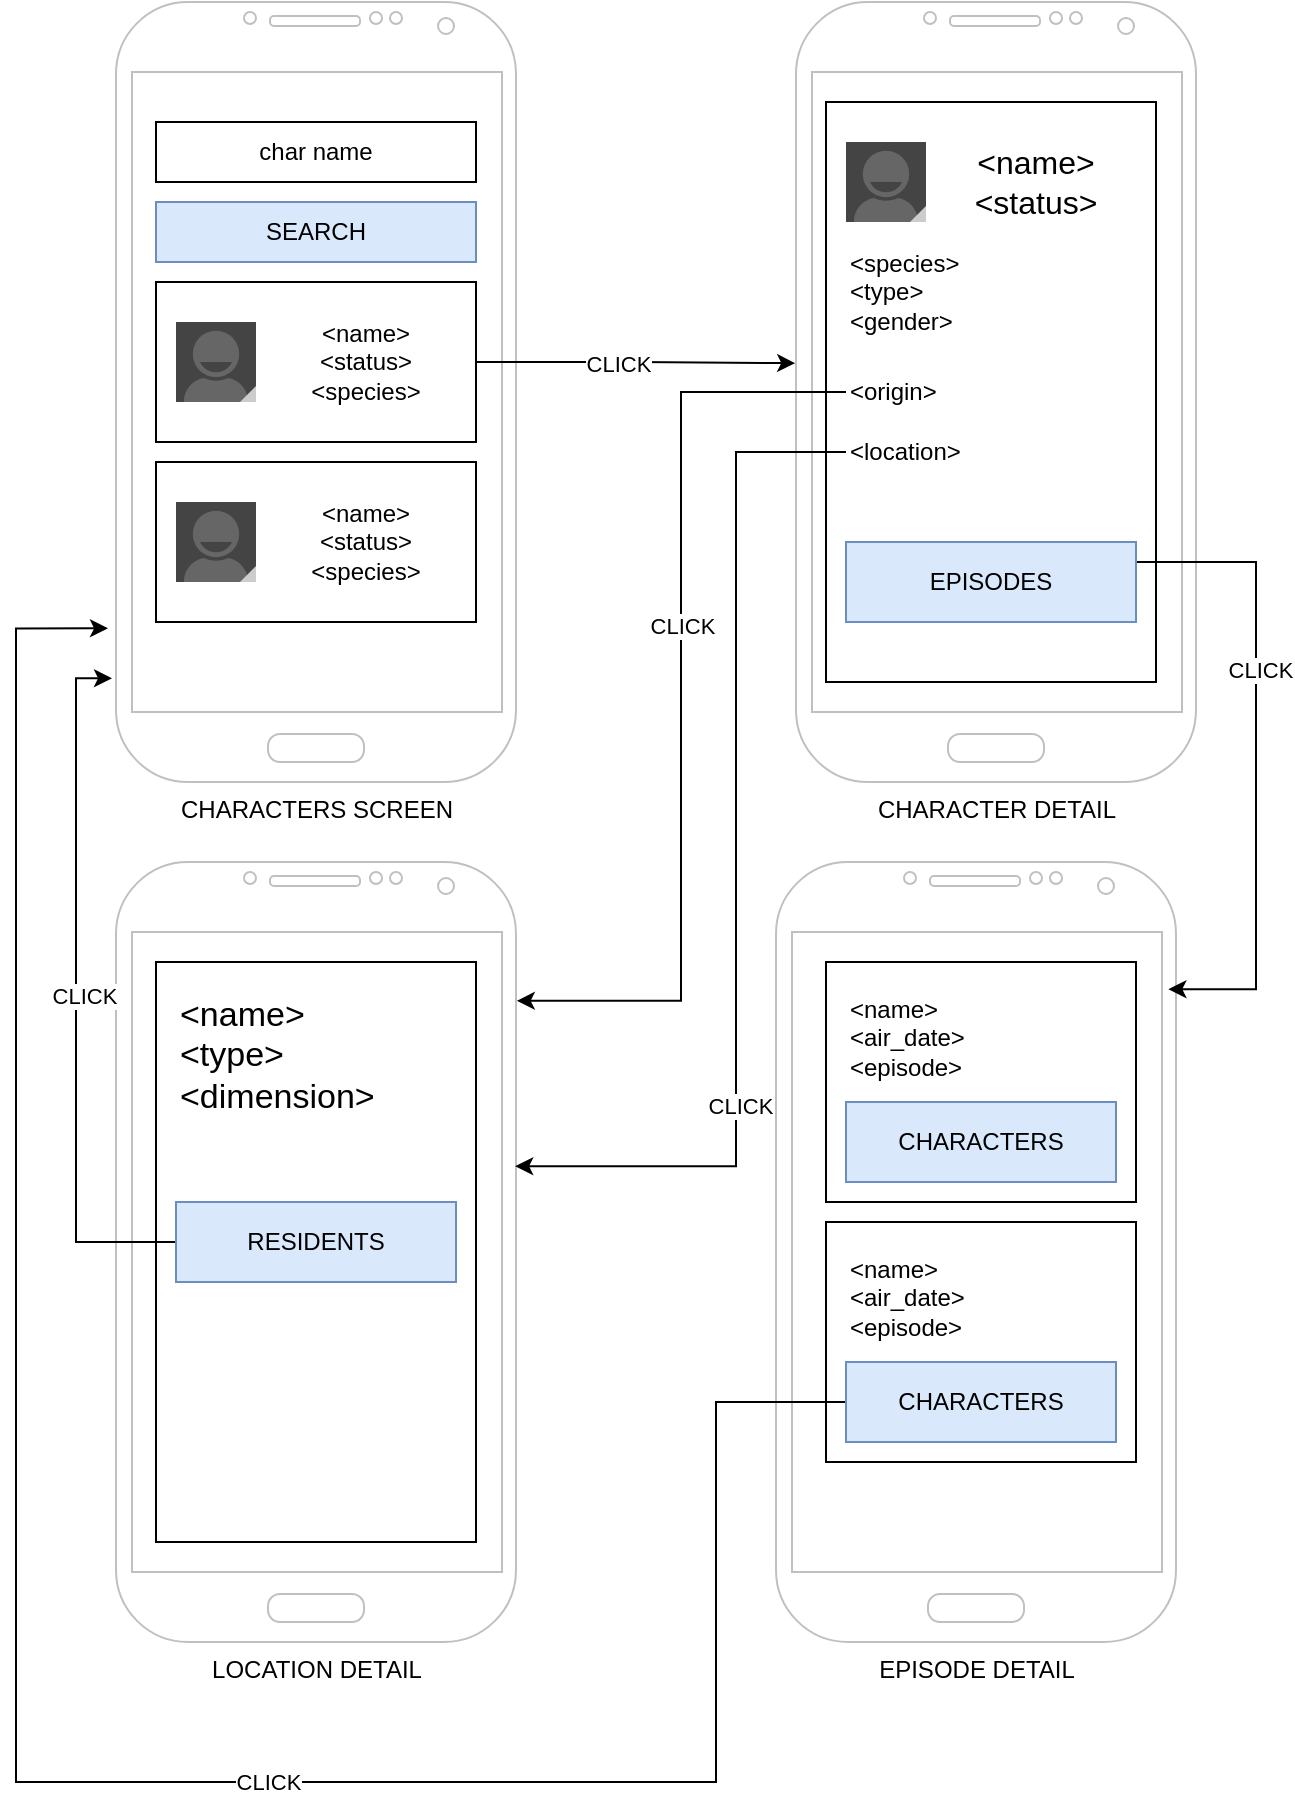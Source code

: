 <mxfile version="21.1.2" type="device">
  <diagram name="Page-1" id="yWVIyu8cc8XqeAMlqS7R">
    <mxGraphModel dx="1114" dy="999" grid="1" gridSize="10" guides="1" tooltips="1" connect="1" arrows="1" fold="1" page="1" pageScale="1" pageWidth="850" pageHeight="1100" math="0" shadow="0">
      <root>
        <mxCell id="0" />
        <mxCell id="1" parent="0" />
        <mxCell id="-h-4fbo_lbcxWKLIKk_v-1" value="CHARACTERS SCREEN" style="verticalLabelPosition=bottom;verticalAlign=top;html=1;shadow=0;dashed=0;strokeWidth=1;shape=mxgraph.android.phone2;strokeColor=#c0c0c0;" vertex="1" parent="1">
          <mxGeometry x="70" y="140" width="200" height="390" as="geometry" />
        </mxCell>
        <mxCell id="-h-4fbo_lbcxWKLIKk_v-2" value="CHARACTER DETAIL" style="verticalLabelPosition=bottom;verticalAlign=top;html=1;shadow=0;dashed=0;strokeWidth=1;shape=mxgraph.android.phone2;strokeColor=#c0c0c0;" vertex="1" parent="1">
          <mxGeometry x="410" y="140" width="200" height="390" as="geometry" />
        </mxCell>
        <mxCell id="-h-4fbo_lbcxWKLIKk_v-3" value="LOCATION DETAIL" style="verticalLabelPosition=bottom;verticalAlign=top;html=1;shadow=0;dashed=0;strokeWidth=1;shape=mxgraph.android.phone2;strokeColor=#c0c0c0;" vertex="1" parent="1">
          <mxGeometry x="70" y="570" width="200" height="390" as="geometry" />
        </mxCell>
        <mxCell id="-h-4fbo_lbcxWKLIKk_v-4" value="char name" style="rounded=0;whiteSpace=wrap;html=1;" vertex="1" parent="1">
          <mxGeometry x="90" y="200" width="160" height="30" as="geometry" />
        </mxCell>
        <mxCell id="-h-4fbo_lbcxWKLIKk_v-5" value="SEARCH" style="rounded=0;whiteSpace=wrap;html=1;fillColor=#dae8fc;strokeColor=#6c8ebf;" vertex="1" parent="1">
          <mxGeometry x="90" y="240" width="160" height="30" as="geometry" />
        </mxCell>
        <mxCell id="-h-4fbo_lbcxWKLIKk_v-12" style="edgeStyle=orthogonalEdgeStyle;rounded=0;orthogonalLoop=1;jettySize=auto;html=1;entryX=-0.002;entryY=0.463;entryDx=0;entryDy=0;entryPerimeter=0;" edge="1" parent="1" source="-h-4fbo_lbcxWKLIKk_v-6" target="-h-4fbo_lbcxWKLIKk_v-2">
          <mxGeometry relative="1" as="geometry" />
        </mxCell>
        <mxCell id="-h-4fbo_lbcxWKLIKk_v-13" value="CLICK" style="edgeLabel;html=1;align=center;verticalAlign=middle;resizable=0;points=[];" vertex="1" connectable="0" parent="-h-4fbo_lbcxWKLIKk_v-12">
          <mxGeometry x="-0.117" y="-1" relative="1" as="geometry">
            <mxPoint as="offset" />
          </mxGeometry>
        </mxCell>
        <mxCell id="-h-4fbo_lbcxWKLIKk_v-6" value="" style="rounded=0;whiteSpace=wrap;html=1;" vertex="1" parent="1">
          <mxGeometry x="90" y="280" width="160" height="80" as="geometry" />
        </mxCell>
        <mxCell id="-h-4fbo_lbcxWKLIKk_v-7" value="" style="verticalLabelPosition=bottom;verticalAlign=top;html=1;shadow=0;dashed=0;strokeWidth=1;shape=mxgraph.android.contact_badge_normal;sketch=0;" vertex="1" parent="1">
          <mxGeometry x="100" y="300" width="40" height="40" as="geometry" />
        </mxCell>
        <mxCell id="-h-4fbo_lbcxWKLIKk_v-8" value="&amp;lt;name&amp;gt;&lt;br&gt;&amp;lt;status&amp;gt;&lt;br&gt;&amp;lt;species&amp;gt;" style="text;html=1;strokeColor=none;fillColor=none;align=center;verticalAlign=middle;whiteSpace=wrap;rounded=0;" vertex="1" parent="1">
          <mxGeometry x="150" y="290" width="90" height="60" as="geometry" />
        </mxCell>
        <mxCell id="-h-4fbo_lbcxWKLIKk_v-9" value="" style="rounded=0;whiteSpace=wrap;html=1;" vertex="1" parent="1">
          <mxGeometry x="90" y="370" width="160" height="80" as="geometry" />
        </mxCell>
        <mxCell id="-h-4fbo_lbcxWKLIKk_v-10" value="" style="verticalLabelPosition=bottom;verticalAlign=top;html=1;shadow=0;dashed=0;strokeWidth=1;shape=mxgraph.android.contact_badge_normal;sketch=0;" vertex="1" parent="1">
          <mxGeometry x="100" y="390" width="40" height="40" as="geometry" />
        </mxCell>
        <mxCell id="-h-4fbo_lbcxWKLIKk_v-11" value="&amp;lt;name&amp;gt;&lt;br&gt;&amp;lt;status&amp;gt;&lt;br&gt;&amp;lt;species&amp;gt;" style="text;html=1;strokeColor=none;fillColor=none;align=center;verticalAlign=middle;whiteSpace=wrap;rounded=0;" vertex="1" parent="1">
          <mxGeometry x="150" y="380" width="90" height="60" as="geometry" />
        </mxCell>
        <mxCell id="-h-4fbo_lbcxWKLIKk_v-15" value="" style="rounded=0;whiteSpace=wrap;html=1;" vertex="1" parent="1">
          <mxGeometry x="425" y="190" width="165" height="290" as="geometry" />
        </mxCell>
        <mxCell id="-h-4fbo_lbcxWKLIKk_v-16" value="" style="verticalLabelPosition=bottom;verticalAlign=top;html=1;shadow=0;dashed=0;strokeWidth=1;shape=mxgraph.android.contact_badge_normal;sketch=0;" vertex="1" parent="1">
          <mxGeometry x="435" y="210" width="40" height="40" as="geometry" />
        </mxCell>
        <mxCell id="-h-4fbo_lbcxWKLIKk_v-17" value="&amp;lt;name&amp;gt;&lt;br style=&quot;font-size: 16px;&quot;&gt;&amp;lt;status&amp;gt;" style="text;html=1;strokeColor=none;fillColor=none;align=center;verticalAlign=middle;whiteSpace=wrap;rounded=0;fontSize=16;" vertex="1" parent="1">
          <mxGeometry x="485" y="200" width="90" height="60" as="geometry" />
        </mxCell>
        <mxCell id="-h-4fbo_lbcxWKLIKk_v-18" value="&amp;lt;species&amp;gt;&lt;br&gt;&amp;lt;type&amp;gt;&lt;br&gt;&amp;lt;gender&amp;gt;" style="text;html=1;strokeColor=none;fillColor=none;align=left;verticalAlign=middle;whiteSpace=wrap;rounded=0;" vertex="1" parent="1">
          <mxGeometry x="435" y="260" width="145" height="50" as="geometry" />
        </mxCell>
        <mxCell id="-h-4fbo_lbcxWKLIKk_v-21" style="edgeStyle=orthogonalEdgeStyle;rounded=0;orthogonalLoop=1;jettySize=auto;html=1;entryX=1.002;entryY=0.178;entryDx=0;entryDy=0;entryPerimeter=0;" edge="1" parent="1" source="-h-4fbo_lbcxWKLIKk_v-19" target="-h-4fbo_lbcxWKLIKk_v-3">
          <mxGeometry relative="1" as="geometry" />
        </mxCell>
        <mxCell id="-h-4fbo_lbcxWKLIKk_v-22" value="CLICK" style="edgeLabel;html=1;align=center;verticalAlign=middle;resizable=0;points=[];" vertex="1" connectable="0" parent="-h-4fbo_lbcxWKLIKk_v-21">
          <mxGeometry x="-0.149" y="-1" relative="1" as="geometry">
            <mxPoint x="1" as="offset" />
          </mxGeometry>
        </mxCell>
        <mxCell id="-h-4fbo_lbcxWKLIKk_v-19" value="&amp;lt;origin&amp;gt;" style="text;html=1;strokeColor=none;fillColor=none;align=left;verticalAlign=middle;whiteSpace=wrap;rounded=0;" vertex="1" parent="1">
          <mxGeometry x="435" y="320" width="60" height="30" as="geometry" />
        </mxCell>
        <mxCell id="-h-4fbo_lbcxWKLIKk_v-23" style="edgeStyle=orthogonalEdgeStyle;rounded=0;orthogonalLoop=1;jettySize=auto;html=1;entryX=0.998;entryY=0.39;entryDx=0;entryDy=0;entryPerimeter=0;" edge="1" parent="1" source="-h-4fbo_lbcxWKLIKk_v-20" target="-h-4fbo_lbcxWKLIKk_v-3">
          <mxGeometry relative="1" as="geometry">
            <Array as="points">
              <mxPoint x="380" y="365" />
              <mxPoint x="380" y="722" />
            </Array>
          </mxGeometry>
        </mxCell>
        <mxCell id="-h-4fbo_lbcxWKLIKk_v-24" value="CLICK" style="edgeLabel;html=1;align=center;verticalAlign=middle;resizable=0;points=[];" vertex="1" connectable="0" parent="-h-4fbo_lbcxWKLIKk_v-23">
          <mxGeometry x="0.462" y="2" relative="1" as="geometry">
            <mxPoint as="offset" />
          </mxGeometry>
        </mxCell>
        <mxCell id="-h-4fbo_lbcxWKLIKk_v-20" value="&amp;lt;location&amp;gt;" style="text;html=1;strokeColor=none;fillColor=none;align=left;verticalAlign=middle;whiteSpace=wrap;rounded=0;" vertex="1" parent="1">
          <mxGeometry x="435" y="350" width="60" height="30" as="geometry" />
        </mxCell>
        <mxCell id="-h-4fbo_lbcxWKLIKk_v-25" value="EPISODE DETAIL" style="verticalLabelPosition=bottom;verticalAlign=top;html=1;shadow=0;dashed=0;strokeWidth=1;shape=mxgraph.android.phone2;strokeColor=#c0c0c0;" vertex="1" parent="1">
          <mxGeometry x="400" y="570" width="200" height="390" as="geometry" />
        </mxCell>
        <mxCell id="-h-4fbo_lbcxWKLIKk_v-27" style="edgeStyle=orthogonalEdgeStyle;rounded=0;orthogonalLoop=1;jettySize=auto;html=1;entryX=0.981;entryY=0.163;entryDx=0;entryDy=0;entryPerimeter=0;exitX=1;exitY=0.5;exitDx=0;exitDy=0;" edge="1" parent="1" source="-h-4fbo_lbcxWKLIKk_v-26" target="-h-4fbo_lbcxWKLIKk_v-25">
          <mxGeometry relative="1" as="geometry">
            <Array as="points">
              <mxPoint x="640" y="420" />
              <mxPoint x="640" y="634" />
            </Array>
          </mxGeometry>
        </mxCell>
        <mxCell id="-h-4fbo_lbcxWKLIKk_v-28" value="CLICK" style="edgeLabel;html=1;align=center;verticalAlign=middle;resizable=0;points=[];" vertex="1" connectable="0" parent="-h-4fbo_lbcxWKLIKk_v-27">
          <mxGeometry x="-0.247" y="2" relative="1" as="geometry">
            <mxPoint as="offset" />
          </mxGeometry>
        </mxCell>
        <mxCell id="-h-4fbo_lbcxWKLIKk_v-26" value="&lt;div style=&quot;&quot;&gt;&lt;span style=&quot;background-color: initial;&quot;&gt;EPISODES&lt;/span&gt;&lt;/div&gt;" style="text;html=1;strokeColor=#6c8ebf;fillColor=#dae8fc;align=center;verticalAlign=middle;whiteSpace=wrap;rounded=0;" vertex="1" parent="1">
          <mxGeometry x="435" y="410" width="145" height="40" as="geometry" />
        </mxCell>
        <mxCell id="-h-4fbo_lbcxWKLIKk_v-32" value="" style="rounded=0;whiteSpace=wrap;html=1;" vertex="1" parent="1">
          <mxGeometry x="425" y="620" width="155" height="120" as="geometry" />
        </mxCell>
        <mxCell id="-h-4fbo_lbcxWKLIKk_v-33" value="&amp;lt;name&amp;gt;&lt;br&gt;&amp;lt;air_date&amp;gt;&lt;br&gt;&amp;lt;episode&amp;gt;&lt;br&gt;" style="text;html=1;strokeColor=none;fillColor=none;align=left;verticalAlign=top;whiteSpace=wrap;rounded=0;" vertex="1" parent="1">
          <mxGeometry x="435" y="630" width="135" height="50" as="geometry" />
        </mxCell>
        <mxCell id="-h-4fbo_lbcxWKLIKk_v-34" value="CHARACTERS" style="text;html=1;strokeColor=#6c8ebf;fillColor=#dae8fc;align=center;verticalAlign=middle;whiteSpace=wrap;rounded=0;" vertex="1" parent="1">
          <mxGeometry x="435" y="690" width="135" height="40" as="geometry" />
        </mxCell>
        <mxCell id="-h-4fbo_lbcxWKLIKk_v-37" value="" style="rounded=0;whiteSpace=wrap;html=1;" vertex="1" parent="1">
          <mxGeometry x="425" y="750" width="155" height="120" as="geometry" />
        </mxCell>
        <mxCell id="-h-4fbo_lbcxWKLIKk_v-38" value="&amp;lt;name&amp;gt;&lt;br&gt;&amp;lt;air_date&amp;gt;&lt;br&gt;&amp;lt;episode&amp;gt;&lt;br&gt;" style="text;html=1;strokeColor=none;fillColor=none;align=left;verticalAlign=top;whiteSpace=wrap;rounded=0;" vertex="1" parent="1">
          <mxGeometry x="435" y="760" width="135" height="50" as="geometry" />
        </mxCell>
        <mxCell id="-h-4fbo_lbcxWKLIKk_v-45" style="edgeStyle=orthogonalEdgeStyle;rounded=0;orthogonalLoop=1;jettySize=auto;html=1;entryX=-0.02;entryY=0.803;entryDx=0;entryDy=0;entryPerimeter=0;" edge="1" parent="1" source="-h-4fbo_lbcxWKLIKk_v-39" target="-h-4fbo_lbcxWKLIKk_v-1">
          <mxGeometry relative="1" as="geometry">
            <mxPoint x="320" y="1030" as="targetPoint" />
            <Array as="points">
              <mxPoint x="370" y="840" />
              <mxPoint x="370" y="1030" />
              <mxPoint x="20" y="1030" />
              <mxPoint x="20" y="453" />
            </Array>
          </mxGeometry>
        </mxCell>
        <mxCell id="-h-4fbo_lbcxWKLIKk_v-46" value="CLICK" style="edgeLabel;html=1;align=center;verticalAlign=middle;resizable=0;points=[];" vertex="1" connectable="0" parent="-h-4fbo_lbcxWKLIKk_v-45">
          <mxGeometry x="-0.22" relative="1" as="geometry">
            <mxPoint as="offset" />
          </mxGeometry>
        </mxCell>
        <mxCell id="-h-4fbo_lbcxWKLIKk_v-39" value="CHARACTERS" style="text;html=1;strokeColor=#6c8ebf;fillColor=#dae8fc;align=center;verticalAlign=middle;whiteSpace=wrap;rounded=0;" vertex="1" parent="1">
          <mxGeometry x="435" y="820" width="135" height="40" as="geometry" />
        </mxCell>
        <mxCell id="-h-4fbo_lbcxWKLIKk_v-40" value="" style="rounded=0;whiteSpace=wrap;html=1;" vertex="1" parent="1">
          <mxGeometry x="90" y="620" width="160" height="290" as="geometry" />
        </mxCell>
        <mxCell id="-h-4fbo_lbcxWKLIKk_v-41" value="&lt;font style=&quot;font-size: 17px;&quot;&gt;&amp;lt;name&amp;gt;&lt;br&gt;&amp;lt;type&amp;gt;&lt;br&gt;&amp;lt;dimension&amp;gt;&lt;br&gt;&lt;/font&gt;" style="text;html=1;strokeColor=none;fillColor=none;align=left;verticalAlign=top;whiteSpace=wrap;rounded=0;" vertex="1" parent="1">
          <mxGeometry x="100" y="630" width="140" height="100" as="geometry" />
        </mxCell>
        <mxCell id="-h-4fbo_lbcxWKLIKk_v-43" style="edgeStyle=orthogonalEdgeStyle;rounded=0;orthogonalLoop=1;jettySize=auto;html=1;entryX=-0.01;entryY=0.867;entryDx=0;entryDy=0;entryPerimeter=0;exitX=0;exitY=0.5;exitDx=0;exitDy=0;" edge="1" parent="1" source="-h-4fbo_lbcxWKLIKk_v-42" target="-h-4fbo_lbcxWKLIKk_v-1">
          <mxGeometry relative="1" as="geometry">
            <Array as="points">
              <mxPoint x="50" y="760" />
              <mxPoint x="50" y="478" />
            </Array>
          </mxGeometry>
        </mxCell>
        <mxCell id="-h-4fbo_lbcxWKLIKk_v-44" value="CLICK" style="edgeLabel;html=1;align=center;verticalAlign=middle;resizable=0;points=[];" vertex="1" connectable="0" parent="-h-4fbo_lbcxWKLIKk_v-43">
          <mxGeometry x="-0.007" y="-4" relative="1" as="geometry">
            <mxPoint as="offset" />
          </mxGeometry>
        </mxCell>
        <mxCell id="-h-4fbo_lbcxWKLIKk_v-42" value="RESIDENTS" style="rounded=0;whiteSpace=wrap;html=1;fillColor=#dae8fc;strokeColor=#6c8ebf;" vertex="1" parent="1">
          <mxGeometry x="100" y="740" width="140" height="40" as="geometry" />
        </mxCell>
      </root>
    </mxGraphModel>
  </diagram>
</mxfile>
